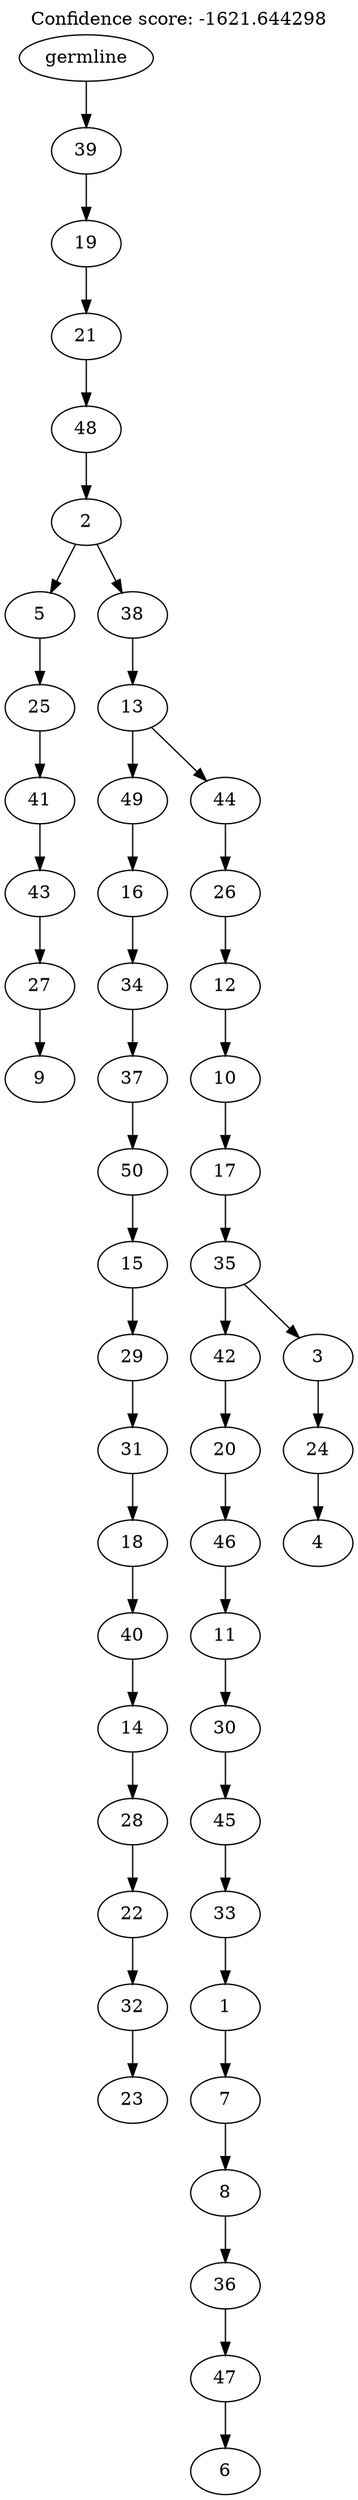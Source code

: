 digraph g {
	"49" -> "50";
	"50" [label="9"];
	"48" -> "49";
	"49" [label="27"];
	"47" -> "48";
	"48" [label="43"];
	"46" -> "47";
	"47" [label="41"];
	"45" -> "46";
	"46" [label="25"];
	"43" -> "44";
	"44" [label="23"];
	"42" -> "43";
	"43" [label="32"];
	"41" -> "42";
	"42" [label="22"];
	"40" -> "41";
	"41" [label="28"];
	"39" -> "40";
	"40" [label="14"];
	"38" -> "39";
	"39" [label="40"];
	"37" -> "38";
	"38" [label="18"];
	"36" -> "37";
	"37" [label="31"];
	"35" -> "36";
	"36" [label="29"];
	"34" -> "35";
	"35" [label="15"];
	"33" -> "34";
	"34" [label="50"];
	"32" -> "33";
	"33" [label="37"];
	"31" -> "32";
	"32" [label="34"];
	"30" -> "31";
	"31" [label="16"];
	"28" -> "29";
	"29" [label="6"];
	"27" -> "28";
	"28" [label="47"];
	"26" -> "27";
	"27" [label="36"];
	"25" -> "26";
	"26" [label="8"];
	"24" -> "25";
	"25" [label="7"];
	"23" -> "24";
	"24" [label="1"];
	"22" -> "23";
	"23" [label="33"];
	"21" -> "22";
	"22" [label="45"];
	"20" -> "21";
	"21" [label="30"];
	"19" -> "20";
	"20" [label="11"];
	"18" -> "19";
	"19" [label="46"];
	"17" -> "18";
	"18" [label="20"];
	"15" -> "16";
	"16" [label="4"];
	"14" -> "15";
	"15" [label="24"];
	"13" -> "14";
	"14" [label="3"];
	"13" -> "17";
	"17" [label="42"];
	"12" -> "13";
	"13" [label="35"];
	"11" -> "12";
	"12" [label="17"];
	"10" -> "11";
	"11" [label="10"];
	"9" -> "10";
	"10" [label="12"];
	"8" -> "9";
	"9" [label="26"];
	"7" -> "8";
	"8" [label="44"];
	"7" -> "30";
	"30" [label="49"];
	"6" -> "7";
	"7" [label="13"];
	"5" -> "6";
	"6" [label="38"];
	"5" -> "45";
	"45" [label="5"];
	"4" -> "5";
	"5" [label="2"];
	"3" -> "4";
	"4" [label="48"];
	"2" -> "3";
	"3" [label="21"];
	"1" -> "2";
	"2" [label="19"];
	"0" -> "1";
	"1" [label="39"];
	"0" [label="germline"];
	labelloc="t";
	label="Confidence score: -1621.644298";
}
